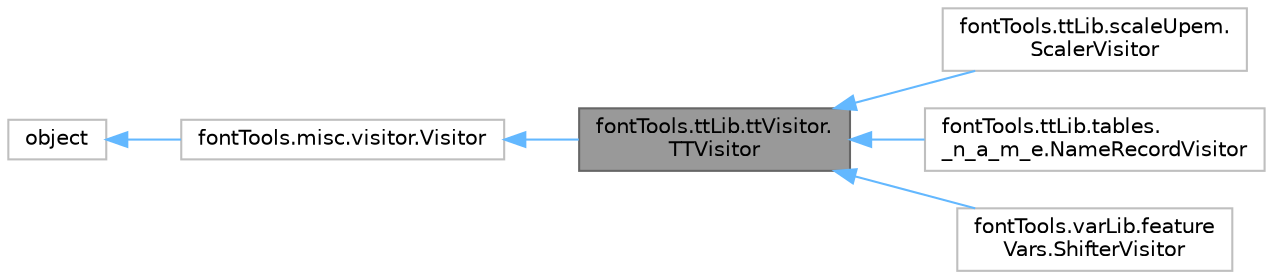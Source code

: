 digraph "fontTools.ttLib.ttVisitor.TTVisitor"
{
 // LATEX_PDF_SIZE
  bgcolor="transparent";
  edge [fontname=Helvetica,fontsize=10,labelfontname=Helvetica,labelfontsize=10];
  node [fontname=Helvetica,fontsize=10,shape=box,height=0.2,width=0.4];
  rankdir="LR";
  Node1 [id="Node000001",label="fontTools.ttLib.ttVisitor.\lTTVisitor",height=0.2,width=0.4,color="gray40", fillcolor="grey60", style="filled", fontcolor="black",tooltip=" "];
  Node2 -> Node1 [id="edge1_Node000001_Node000002",dir="back",color="steelblue1",style="solid",tooltip=" "];
  Node2 [id="Node000002",label="fontTools.misc.visitor.Visitor",height=0.2,width=0.4,color="grey75", fillcolor="white", style="filled",URL="$df/dc5/classfontTools_1_1misc_1_1visitor_1_1Visitor.html",tooltip=" "];
  Node3 -> Node2 [id="edge2_Node000002_Node000003",dir="back",color="steelblue1",style="solid",tooltip=" "];
  Node3 [id="Node000003",label="object",height=0.2,width=0.4,color="grey75", fillcolor="white", style="filled",tooltip=" "];
  Node1 -> Node4 [id="edge3_Node000001_Node000004",dir="back",color="steelblue1",style="solid",tooltip=" "];
  Node4 [id="Node000004",label="fontTools.ttLib.scaleUpem.\lScalerVisitor",height=0.2,width=0.4,color="grey75", fillcolor="white", style="filled",URL="$db/dbf/classfontTools_1_1ttLib_1_1scaleUpem_1_1ScalerVisitor.html",tooltip=" "];
  Node1 -> Node5 [id="edge4_Node000001_Node000005",dir="back",color="steelblue1",style="solid",tooltip=" "];
  Node5 [id="Node000005",label="fontTools.ttLib.tables.\l_n_a_m_e.NameRecordVisitor",height=0.2,width=0.4,color="grey75", fillcolor="white", style="filled",URL="$de/d3c/classfontTools_1_1ttLib_1_1tables_1_1__n__a__m__e_1_1NameRecordVisitor.html",tooltip=" "];
  Node1 -> Node6 [id="edge5_Node000001_Node000006",dir="back",color="steelblue1",style="solid",tooltip=" "];
  Node6 [id="Node000006",label="fontTools.varLib.feature\lVars.ShifterVisitor",height=0.2,width=0.4,color="grey75", fillcolor="white", style="filled",URL="$da/df8/classfontTools_1_1varLib_1_1featureVars_1_1ShifterVisitor.html",tooltip=" "];
}
